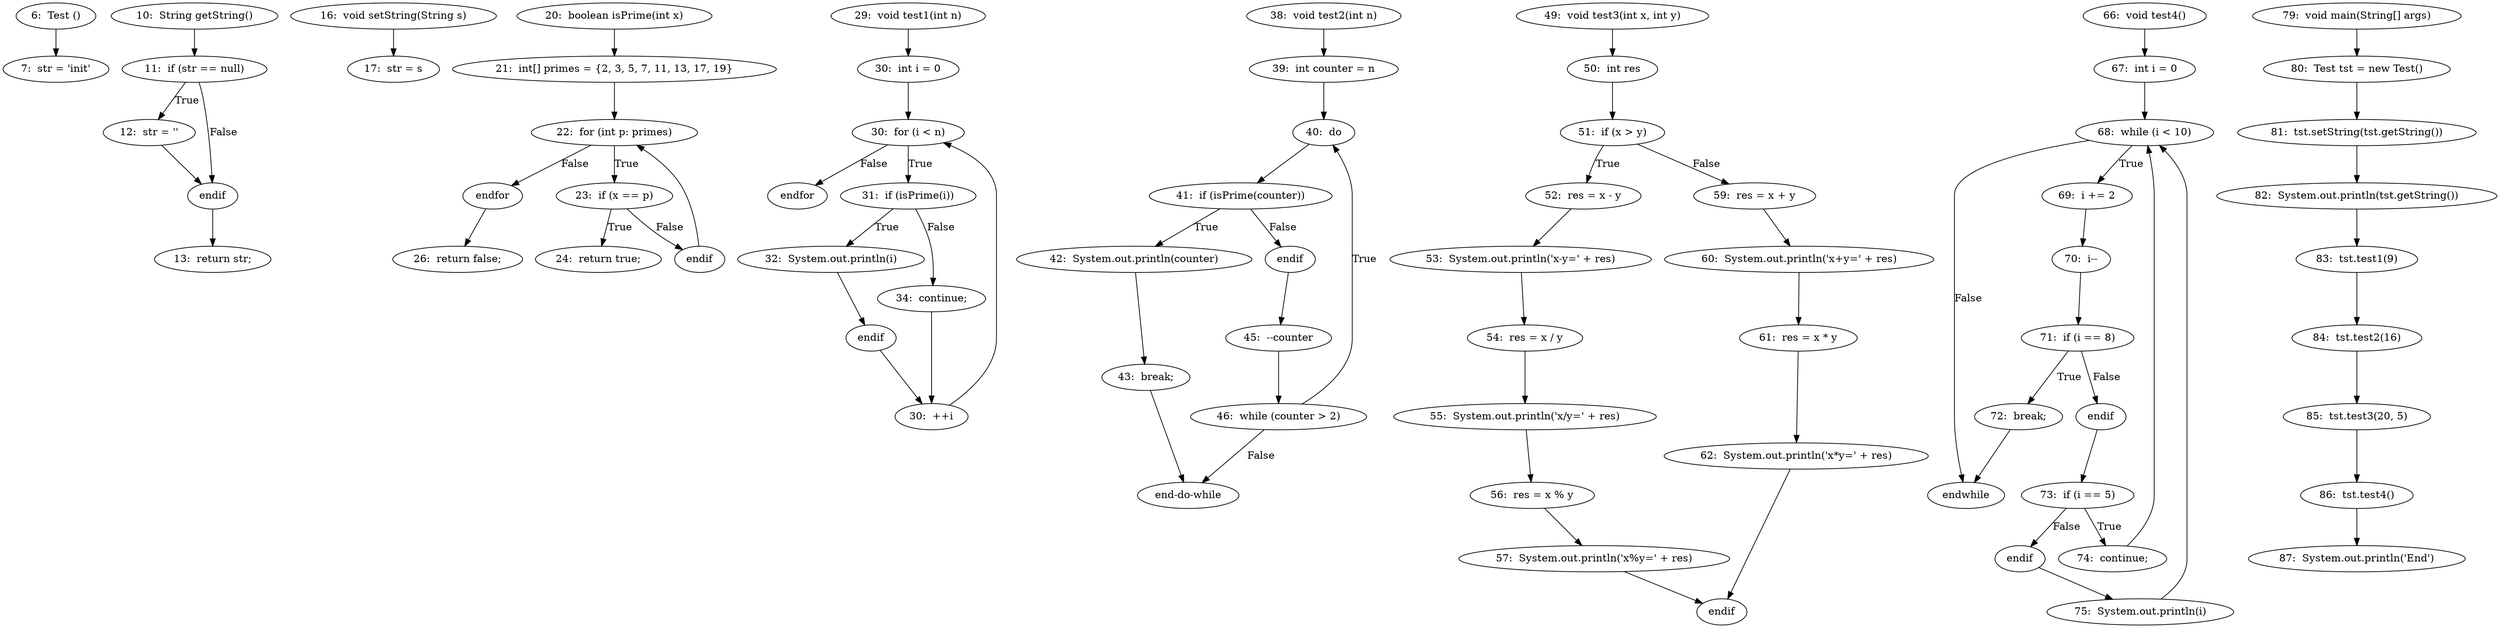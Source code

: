 digraph Test {

   n1   [label="6:  Test ()"];
   n2   [label="7:  str = 'init'"];
   n3   [label="10:  String getString()"];
   n4   [label="11:  if (str == null)"];
   n5   [label="12:  str = ''"];
   n6   [label="endif"];
   n7   [label="13:  return str;"];
   n8   [label="16:  void setString(String s)"];
   n9   [label="17:  str = s"];
   n10   [label="20:  boolean isPrime(int x)"];
   n11   [label="21:  int[] primes = {2, 3, 5, 7, 11, 13, 17, 19}"];
   n12   [label="22:  for (int p: primes)"];
   n13   [label="endfor"];
   n14   [label="23:  if (x == p)"];
   n15   [label="24:  return true;"];
   n16   [label="endif"];
   n17   [label="26:  return false;"];
   n18   [label="29:  void test1(int n)"];
   n19   [label="30:  int i = 0"];
   n20   [label="30:  for (i < n)"];
   n21   [label="30:  ++i"];
   n22   [label="endfor"];
   n23   [label="31:  if (isPrime(i))"];
   n24   [label="32:  System.out.println(i)"];
   n25   [label="endif"];
   n26   [label="34:  continue;"];
   n27   [label="38:  void test2(int n)"];
   n28   [label="39:  int counter = n"];
   n29   [label="40:  do"];
   n30   [label="46:  while (counter > 2)"];
   n31   [label="end-do-while"];
   n32   [label="41:  if (isPrime(counter))"];
   n33   [label="42:  System.out.println(counter)"];
   n34   [label="43:  break;"];
   n35   [label="endif"];
   n36   [label="45:  --counter"];
   n37   [label="49:  void test3(int x, int y)"];
   n38   [label="50:  int res"];
   n39   [label="51:  if (x > y)"];
   n40   [label="52:  res = x - y"];
   n41   [label="53:  System.out.println('x-y=' + res)"];
   n42   [label="54:  res = x / y"];
   n43   [label="55:  System.out.println('x/y=' + res)"];
   n44   [label="56:  res = x % y"];
   n45   [label="57:  System.out.println('x%y=' + res)"];
   n46   [label="endif"];
   n47   [label="59:  res = x + y"];
   n48   [label="60:  System.out.println('x+y=' + res)"];
   n49   [label="61:  res = x * y"];
   n50   [label="62:  System.out.println('x*y=' + res)"];
   n51   [label="66:  void test4()"];
   n52   [label="67:  int i = 0"];
   n53   [label="68:  while (i < 10)"];
   n54   [label="endwhile"];
   n55   [label="69:  i += 2"];
   n56   [label="70:  i--"];
   n57   [label="71:  if (i == 8)"];
   n58   [label="72:  break;"];
   n59   [label="endif"];
   n60   [label="73:  if (i == 5)"];
   n61   [label="74:  continue;"];
   n62   [label="endif"];
   n63   [label="75:  System.out.println(i)"];
   n64   [label="79:  void main(String[] args)"];
   n65   [label="80:  Test tst = new Test()"];
   n66   [label="81:  tst.setString(tst.getString())"];
   n67   [label="82:  System.out.println(tst.getString())"];
   n68   [label="83:  tst.test1(9)"];
   n69   [label="84:  tst.test2(16)"];
   n70   [label="85:  tst.test3(20, 5)"];
   n71   [label="86:  tst.test4()"];
   n72   [label="87:  System.out.println('End')"];

   n1 -> n2;
   n3 -> n4;
   n4 -> n5   [label="True"];
   n5 -> n6;
   n4 -> n6   [label="False"];
   n6 -> n7;
   n8 -> n9;
   n10 -> n11;
   n11 -> n12;
   n12 -> n13   [label="False"];
   n12 -> n14   [label="True"];
   n14 -> n15   [label="True"];
   n14 -> n16   [label="False"];
   n16 -> n12;
   n13 -> n17;
   n18 -> n19;
   n19 -> n20;
   n20 -> n22   [label="False"];
   n20 -> n23   [label="True"];
   n23 -> n24   [label="True"];
   n24 -> n25;
   n23 -> n26   [label="False"];
   n26 -> n21;
   n25 -> n21;
   n21 -> n20;
   n27 -> n28;
   n28 -> n29;
   n29 -> n32;
   n32 -> n33   [label="True"];
   n33 -> n34;
   n34 -> n31;
   n32 -> n35   [label="False"];
   n35 -> n36;
   n36 -> n30;
   n30 -> n29   [label="True"];
   n30 -> n31   [label="False"];
   n37 -> n38;
   n38 -> n39;
   n39 -> n40   [label="True"];
   n40 -> n41;
   n41 -> n42;
   n42 -> n43;
   n43 -> n44;
   n44 -> n45;
   n45 -> n46;
   n39 -> n47   [label="False"];
   n47 -> n48;
   n48 -> n49;
   n49 -> n50;
   n50 -> n46;
   n51 -> n52;
   n52 -> n53;
   n53 -> n54   [label="False"];
   n53 -> n55   [label="True"];
   n55 -> n56;
   n56 -> n57;
   n57 -> n58   [label="True"];
   n58 -> n54;
   n57 -> n59   [label="False"];
   n59 -> n60;
   n60 -> n61   [label="True"];
   n61 -> n53;
   n60 -> n62   [label="False"];
   n62 -> n63;
   n63 -> n53;
   n64 -> n65;
   n65 -> n66;
   n66 -> n67;
   n67 -> n68;
   n68 -> n69;
   n69 -> n70;
   n70 -> n71;
   n71 -> n72;

}
